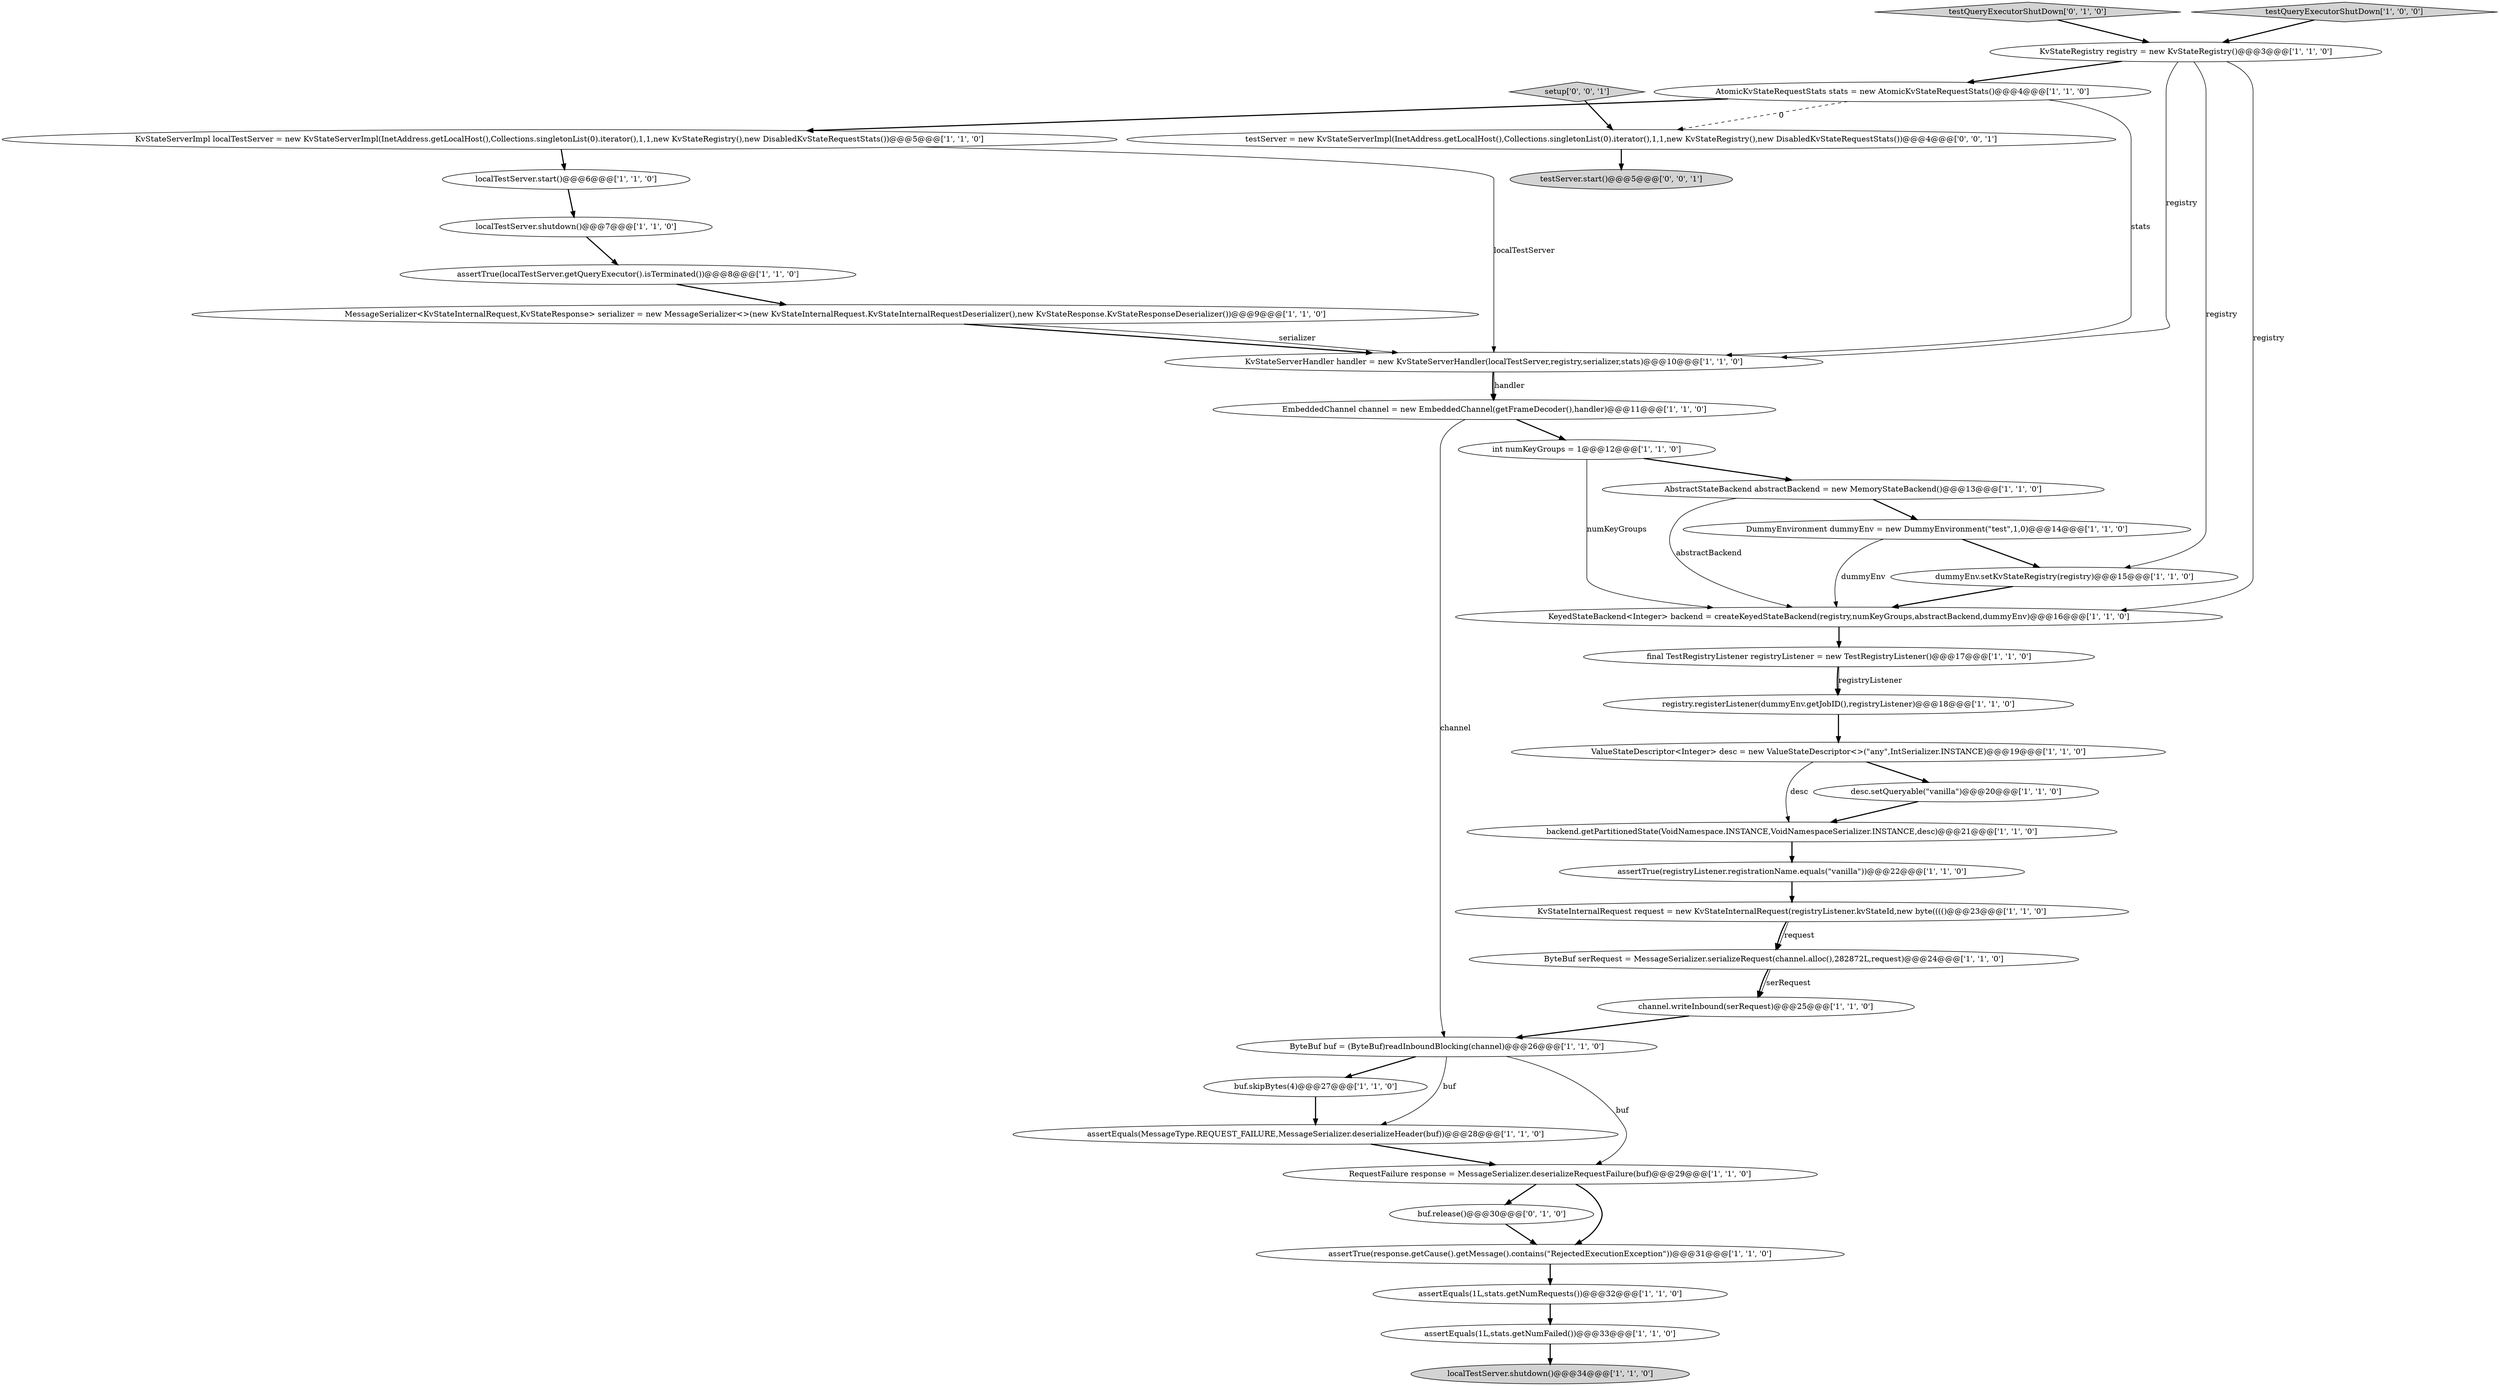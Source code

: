 digraph {
28 [style = filled, label = "DummyEnvironment dummyEnv = new DummyEnvironment(\"test\",1,0)@@@14@@@['1', '1', '0']", fillcolor = white, shape = ellipse image = "AAA0AAABBB1BBB"];
33 [style = filled, label = "testQueryExecutorShutDown['0', '1', '0']", fillcolor = lightgray, shape = diamond image = "AAA0AAABBB2BBB"];
14 [style = filled, label = "ByteBuf serRequest = MessageSerializer.serializeRequest(channel.alloc(),282872L,request)@@@24@@@['1', '1', '0']", fillcolor = white, shape = ellipse image = "AAA0AAABBB1BBB"];
3 [style = filled, label = "assertEquals(MessageType.REQUEST_FAILURE,MessageSerializer.deserializeHeader(buf))@@@28@@@['1', '1', '0']", fillcolor = white, shape = ellipse image = "AAA0AAABBB1BBB"];
6 [style = filled, label = "assertTrue(registryListener.registrationName.equals(\"vanilla\"))@@@22@@@['1', '1', '0']", fillcolor = white, shape = ellipse image = "AAA0AAABBB1BBB"];
12 [style = filled, label = "assertTrue(localTestServer.getQueryExecutor().isTerminated())@@@8@@@['1', '1', '0']", fillcolor = white, shape = ellipse image = "AAA0AAABBB1BBB"];
18 [style = filled, label = "ByteBuf buf = (ByteBuf)readInboundBlocking(channel)@@@26@@@['1', '1', '0']", fillcolor = white, shape = ellipse image = "AAA0AAABBB1BBB"];
9 [style = filled, label = "KeyedStateBackend<Integer> backend = createKeyedStateBackend(registry,numKeyGroups,abstractBackend,dummyEnv)@@@16@@@['1', '1', '0']", fillcolor = white, shape = ellipse image = "AAA0AAABBB1BBB"];
1 [style = filled, label = "localTestServer.start()@@@6@@@['1', '1', '0']", fillcolor = white, shape = ellipse image = "AAA0AAABBB1BBB"];
11 [style = filled, label = "KvStateInternalRequest request = new KvStateInternalRequest(registryListener.kvStateId,new byte(((()@@@23@@@['1', '1', '0']", fillcolor = white, shape = ellipse image = "AAA0AAABBB1BBB"];
4 [style = filled, label = "EmbeddedChannel channel = new EmbeddedChannel(getFrameDecoder(),handler)@@@11@@@['1', '1', '0']", fillcolor = white, shape = ellipse image = "AAA0AAABBB1BBB"];
23 [style = filled, label = "AtomicKvStateRequestStats stats = new AtomicKvStateRequestStats()@@@4@@@['1', '1', '0']", fillcolor = white, shape = ellipse image = "AAA0AAABBB1BBB"];
16 [style = filled, label = "testQueryExecutorShutDown['1', '0', '0']", fillcolor = lightgray, shape = diamond image = "AAA0AAABBB1BBB"];
32 [style = filled, label = "buf.release()@@@30@@@['0', '1', '0']", fillcolor = white, shape = ellipse image = "AAA1AAABBB2BBB"];
13 [style = filled, label = "AbstractStateBackend abstractBackend = new MemoryStateBackend()@@@13@@@['1', '1', '0']", fillcolor = white, shape = ellipse image = "AAA0AAABBB1BBB"];
17 [style = filled, label = "MessageSerializer<KvStateInternalRequest,KvStateResponse> serializer = new MessageSerializer<>(new KvStateInternalRequest.KvStateInternalRequestDeserializer(),new KvStateResponse.KvStateResponseDeserializer())@@@9@@@['1', '1', '0']", fillcolor = white, shape = ellipse image = "AAA0AAABBB1BBB"];
25 [style = filled, label = "channel.writeInbound(serRequest)@@@25@@@['1', '1', '0']", fillcolor = white, shape = ellipse image = "AAA0AAABBB1BBB"];
36 [style = filled, label = "testServer = new KvStateServerImpl(InetAddress.getLocalHost(),Collections.singletonList(0).iterator(),1,1,new KvStateRegistry(),new DisabledKvStateRequestStats())@@@4@@@['0', '0', '1']", fillcolor = white, shape = ellipse image = "AAA0AAABBB3BBB"];
15 [style = filled, label = "assertEquals(1L,stats.getNumFailed())@@@33@@@['1', '1', '0']", fillcolor = white, shape = ellipse image = "AAA0AAABBB1BBB"];
35 [style = filled, label = "setup['0', '0', '1']", fillcolor = lightgray, shape = diamond image = "AAA0AAABBB3BBB"];
5 [style = filled, label = "localTestServer.shutdown()@@@34@@@['1', '1', '0']", fillcolor = lightgray, shape = ellipse image = "AAA0AAABBB1BBB"];
7 [style = filled, label = "localTestServer.shutdown()@@@7@@@['1', '1', '0']", fillcolor = white, shape = ellipse image = "AAA0AAABBB1BBB"];
31 [style = filled, label = "int numKeyGroups = 1@@@12@@@['1', '1', '0']", fillcolor = white, shape = ellipse image = "AAA0AAABBB1BBB"];
8 [style = filled, label = "KvStateServerImpl localTestServer = new KvStateServerImpl(InetAddress.getLocalHost(),Collections.singletonList(0).iterator(),1,1,new KvStateRegistry(),new DisabledKvStateRequestStats())@@@5@@@['1', '1', '0']", fillcolor = white, shape = ellipse image = "AAA0AAABBB1BBB"];
26 [style = filled, label = "ValueStateDescriptor<Integer> desc = new ValueStateDescriptor<>(\"any\",IntSerializer.INSTANCE)@@@19@@@['1', '1', '0']", fillcolor = white, shape = ellipse image = "AAA0AAABBB1BBB"];
24 [style = filled, label = "dummyEnv.setKvStateRegistry(registry)@@@15@@@['1', '1', '0']", fillcolor = white, shape = ellipse image = "AAA0AAABBB1BBB"];
10 [style = filled, label = "desc.setQueryable(\"vanilla\")@@@20@@@['1', '1', '0']", fillcolor = white, shape = ellipse image = "AAA0AAABBB1BBB"];
0 [style = filled, label = "buf.skipBytes(4)@@@27@@@['1', '1', '0']", fillcolor = white, shape = ellipse image = "AAA0AAABBB1BBB"];
30 [style = filled, label = "final TestRegistryListener registryListener = new TestRegistryListener()@@@17@@@['1', '1', '0']", fillcolor = white, shape = ellipse image = "AAA0AAABBB1BBB"];
34 [style = filled, label = "testServer.start()@@@5@@@['0', '0', '1']", fillcolor = lightgray, shape = ellipse image = "AAA0AAABBB3BBB"];
2 [style = filled, label = "backend.getPartitionedState(VoidNamespace.INSTANCE,VoidNamespaceSerializer.INSTANCE,desc)@@@21@@@['1', '1', '0']", fillcolor = white, shape = ellipse image = "AAA0AAABBB1BBB"];
27 [style = filled, label = "KvStateRegistry registry = new KvStateRegistry()@@@3@@@['1', '1', '0']", fillcolor = white, shape = ellipse image = "AAA0AAABBB1BBB"];
21 [style = filled, label = "assertTrue(response.getCause().getMessage().contains(\"RejectedExecutionException\"))@@@31@@@['1', '1', '0']", fillcolor = white, shape = ellipse image = "AAA0AAABBB1BBB"];
19 [style = filled, label = "KvStateServerHandler handler = new KvStateServerHandler(localTestServer,registry,serializer,stats)@@@10@@@['1', '1', '0']", fillcolor = white, shape = ellipse image = "AAA0AAABBB1BBB"];
29 [style = filled, label = "registry.registerListener(dummyEnv.getJobID(),registryListener)@@@18@@@['1', '1', '0']", fillcolor = white, shape = ellipse image = "AAA0AAABBB1BBB"];
22 [style = filled, label = "RequestFailure response = MessageSerializer.deserializeRequestFailure(buf)@@@29@@@['1', '1', '0']", fillcolor = white, shape = ellipse image = "AAA0AAABBB1BBB"];
20 [style = filled, label = "assertEquals(1L,stats.getNumRequests())@@@32@@@['1', '1', '0']", fillcolor = white, shape = ellipse image = "AAA0AAABBB1BBB"];
18->3 [style = solid, label="buf"];
33->27 [style = bold, label=""];
19->4 [style = solid, label="handler"];
10->2 [style = bold, label=""];
13->9 [style = solid, label="abstractBackend"];
18->22 [style = solid, label="buf"];
14->25 [style = solid, label="serRequest"];
17->19 [style = bold, label=""];
6->11 [style = bold, label=""];
20->15 [style = bold, label=""];
27->9 [style = solid, label="registry"];
27->23 [style = bold, label=""];
13->28 [style = bold, label=""];
26->10 [style = bold, label=""];
0->3 [style = bold, label=""];
25->18 [style = bold, label=""];
11->14 [style = solid, label="request"];
9->30 [style = bold, label=""];
11->14 [style = bold, label=""];
32->21 [style = bold, label=""];
22->32 [style = bold, label=""];
8->1 [style = bold, label=""];
27->24 [style = solid, label="registry"];
23->19 [style = solid, label="stats"];
4->18 [style = solid, label="channel"];
31->9 [style = solid, label="numKeyGroups"];
8->19 [style = solid, label="localTestServer"];
12->17 [style = bold, label=""];
28->24 [style = bold, label=""];
7->12 [style = bold, label=""];
21->20 [style = bold, label=""];
30->29 [style = solid, label="registryListener"];
28->9 [style = solid, label="dummyEnv"];
36->34 [style = bold, label=""];
26->2 [style = solid, label="desc"];
23->8 [style = bold, label=""];
23->36 [style = dashed, label="0"];
16->27 [style = bold, label=""];
35->36 [style = bold, label=""];
15->5 [style = bold, label=""];
17->19 [style = solid, label="serializer"];
19->4 [style = bold, label=""];
14->25 [style = bold, label=""];
24->9 [style = bold, label=""];
2->6 [style = bold, label=""];
4->31 [style = bold, label=""];
3->22 [style = bold, label=""];
22->21 [style = bold, label=""];
1->7 [style = bold, label=""];
31->13 [style = bold, label=""];
27->19 [style = solid, label="registry"];
30->29 [style = bold, label=""];
18->0 [style = bold, label=""];
29->26 [style = bold, label=""];
}

